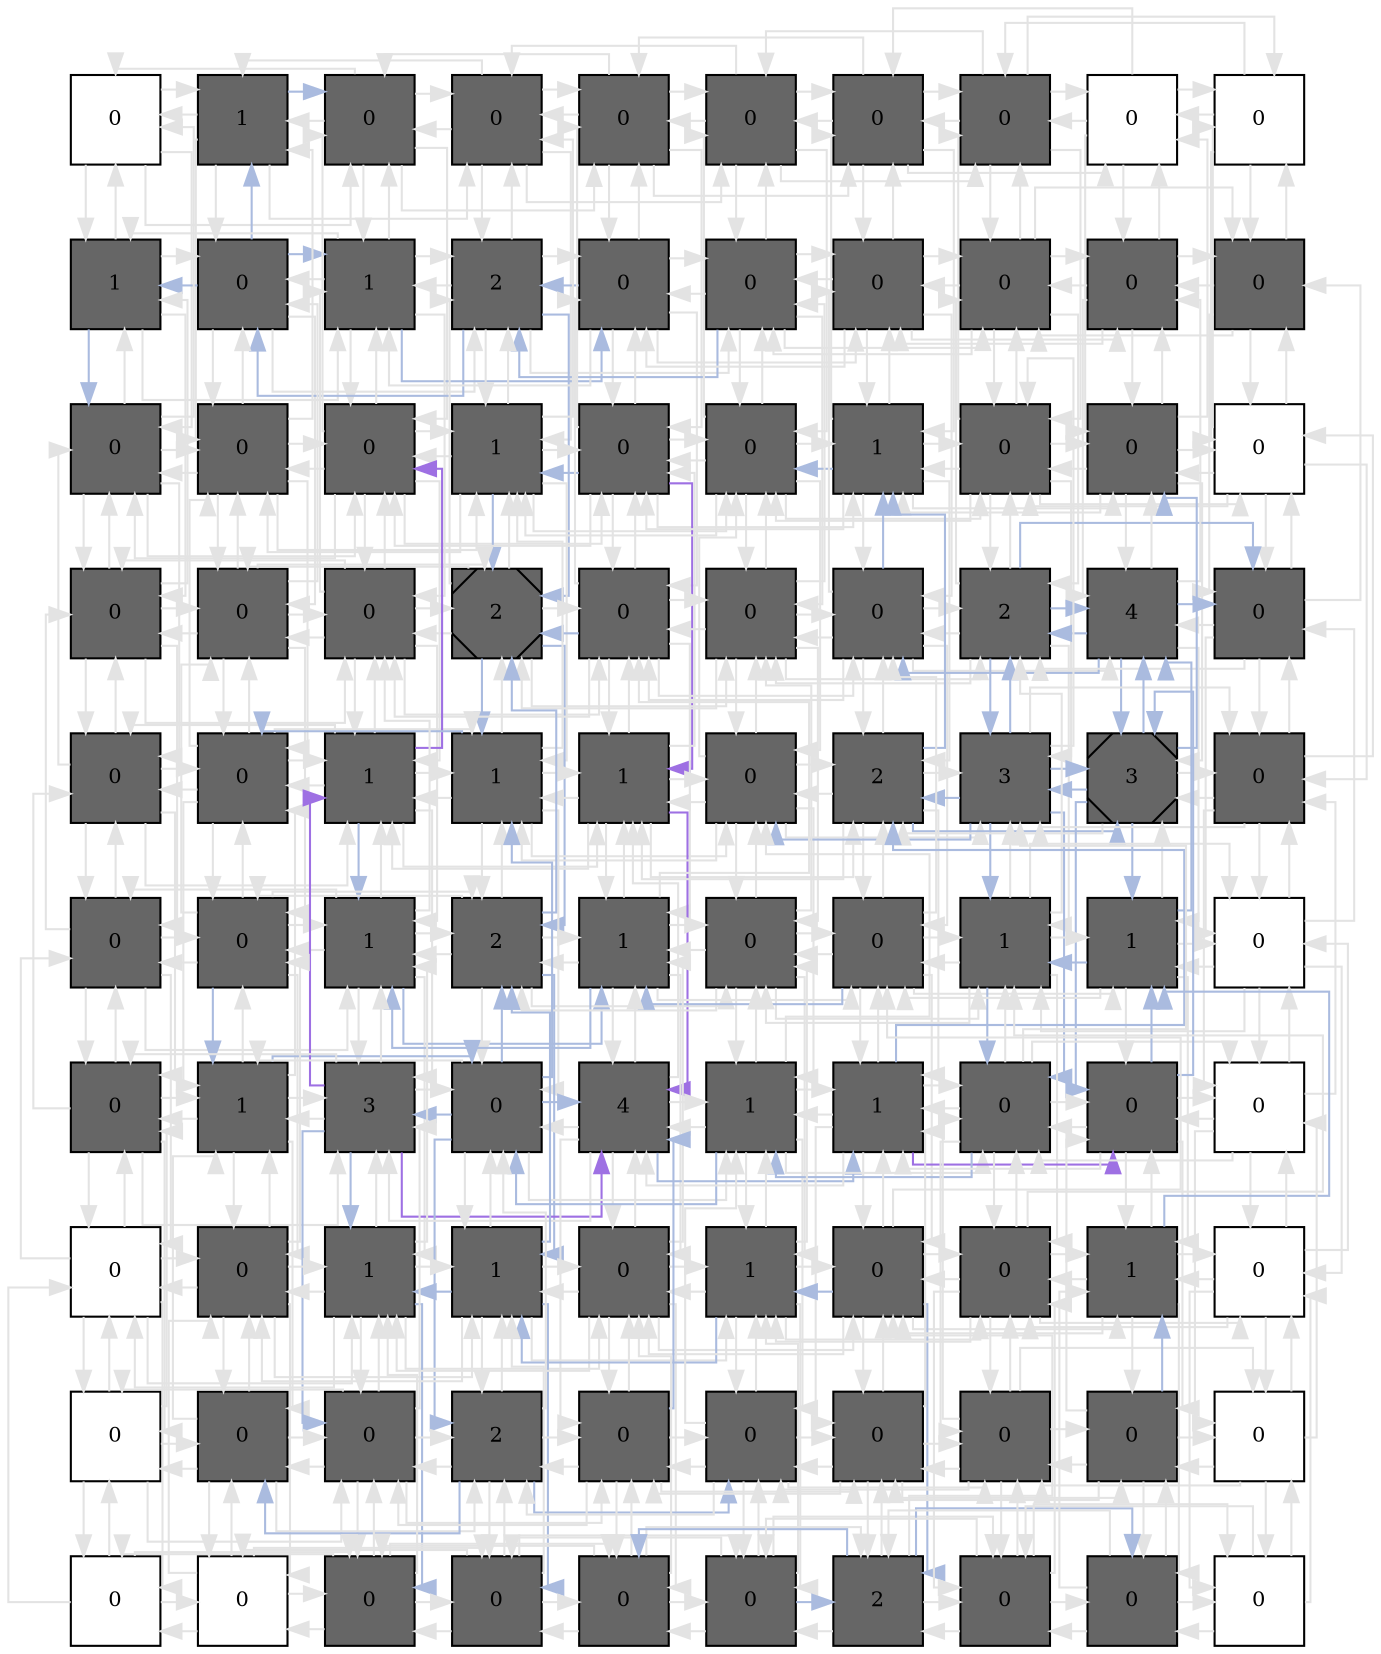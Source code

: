digraph layout  {
rankdir=TB;
splines=ortho;
node [fixedsize=false, style=filled, width="0.6"];
edge [constraint=false];
0 [fillcolor="#FFFFFF", fontsize=10, label=0, shape=square, tooltip="name: None,\nin_degree: 4,\nout_degree: 4"];
1 [fillcolor="#666666", fontsize=10, label=1, shape=square, tooltip="name:  pdk1 ,\nin_degree: 5,\nout_degree: 5"];
2 [fillcolor="#666666", fontsize=10, label=0, shape=square, tooltip="name:  bad ,\nin_degree: 6,\nout_degree: 6"];
3 [fillcolor="#666666", fontsize=10, label=0, shape=square, tooltip="name:  ca ,\nin_degree: 6,\nout_degree: 6"];
4 [fillcolor="#666666", fontsize=10, label=0, shape=square, tooltip="name:  mek1 ,\nin_degree: 6,\nout_degree: 6"];
5 [fillcolor="#666666", fontsize=10, label=0, shape=square, tooltip="name:  ip3 ,\nin_degree: 6,\nout_degree: 6"];
6 [fillcolor="#666666", fontsize=10, label=0, shape=square, tooltip="name:  raf1 ,\nin_degree: 6,\nout_degree: 6"];
7 [fillcolor="#666666", fontsize=10, label=0, shape=square, tooltip="name:  plcg ,\nin_degree: 6,\nout_degree: 6"];
8 [fillcolor="#FFFFFF", fontsize=10, label=0, shape=square, tooltip="name: None,\nin_degree: 5,\nout_degree: 5"];
9 [fillcolor="#FFFFFF", fontsize=10, label=0, shape=square, tooltip="name: None,\nin_degree: 4,\nout_degree: 4"];
10 [fillcolor="#666666", fontsize=10, label=1, shape=square, tooltip="name:  phlpp ,\nin_degree: 5,\nout_degree: 5"];
11 [fillcolor="#666666", fontsize=10, label=0, shape=square, tooltip="name:  akt ,\nin_degree: 6,\nout_degree: 6"];
12 [fillcolor="#666666", fontsize=10, label=1, shape=square, tooltip="name:  mtorc2 ,\nin_degree: 7,\nout_degree: 7"];
13 [fillcolor="#666666", fontsize=10, label=2, shape=square, tooltip="name:  ship ,\nin_degree: 7,\nout_degree: 7"];
14 [fillcolor="#666666", fontsize=10, label=0, shape=square, tooltip="name:  p70s6k ,\nin_degree: 7,\nout_degree: 7"];
15 [fillcolor="#666666", fontsize=10, label=0, shape=square, tooltip="name:  pip3 ,\nin_degree: 7,\nout_degree: 7"];
16 [fillcolor="#666666", fontsize=10, label=0, shape=square, tooltip="name:  ras ,\nin_degree: 7,\nout_degree: 7"];
17 [fillcolor="#666666", fontsize=10, label=0, shape=square, tooltip="name:  pi3k ,\nin_degree: 7,\nout_degree: 7"];
18 [fillcolor="#666666", fontsize=10, label=0, shape=square, tooltip="name:  gab1_kin ,\nin_degree: 6,\nout_degree: 6"];
19 [fillcolor="#666666", fontsize=10, label=0, shape=square, tooltip="name:  notshp2_a ,\nin_degree: 5,\nout_degree: 5"];
20 [fillcolor="#666666", fontsize=10, label=0, shape=square, tooltip="name:  casp9 ,\nin_degree: 6,\nout_degree: 6"];
21 [fillcolor="#666666", fontsize=10, label=0, shape=square, tooltip="name:  gsk3 ,\nin_degree: 7,\nout_degree: 7"];
22 [fillcolor="#666666", fontsize=10, label=0, shape=square, tooltip="name:  anti_apoptotic ,\nin_degree: 8,\nout_degree: 8"];
23 [fillcolor="#666666", fontsize=10, label=1, shape=square, tooltip="name:  cam_ca ,\nin_degree: 8,\nout_degree: 8"];
24 [fillcolor="#666666", fontsize=10, label=0, shape=square, tooltip="name:  erk12 ,\nin_degree: 8,\nout_degree: 8"];
25 [fillcolor="#666666", fontsize=10, label=0, shape=square, tooltip="name:  gab1_mem ,\nin_degree: 8,\nout_degree: 8"];
26 [fillcolor="#666666", fontsize=10, label=1, shape=square, tooltip="name:  ras_gap ,\nin_degree: 8,\nout_degree: 8"];
27 [fillcolor="#666666", fontsize=10, label=0, shape=square, tooltip="name:  gab1_mem_p ,\nin_degree: 8,\nout_degree: 8"];
28 [fillcolor="#666666", fontsize=10, label=0, shape=square, tooltip="name:  dum_gab1_kin_or_jak1_gab1_mem_p ,\nin_degree: 7,\nout_degree: 7"];
29 [fillcolor="#FFFFFF", fontsize=10, label=0, shape=square, tooltip="name: None,\nin_degree: 6,\nout_degree: 6"];
30 [fillcolor="#666666", fontsize=10, label=0, shape=square, tooltip="name:  mekk1 ,\nin_degree: 6,\nout_degree: 6"];
31 [fillcolor="#666666", fontsize=10, label=0, shape=square, tooltip="name:  fkhr ,\nin_degree: 7,\nout_degree: 7"];
32 [fillcolor="#666666", fontsize=10, label=0, shape=square, tooltip="name:  mtor ,\nin_degree: 8,\nout_degree: 8"];
33 [fillcolor="#666666", fontsize=10, label=2, shape=Msquare, tooltip="name:  pro_proliferative ,\nin_degree: 8,\nout_degree: 8"];
34 [fillcolor="#666666", fontsize=10, label=0, shape=square, tooltip="name:  mtorc1 ,\nin_degree: 8,\nout_degree: 8"];
35 [fillcolor="#666666", fontsize=10, label=0, shape=square, tooltip="name:  pten ,\nin_degree: 8,\nout_degree: 8"];
36 [fillcolor="#666666", fontsize=10, label=0, shape=square, tooltip="name:  grb2_sos ,\nin_degree: 8,\nout_degree: 8"];
37 [fillcolor="#666666", fontsize=10, label=2, shape=square, tooltip="name:  ros ,\nin_degree: 8,\nout_degree: 8"];
38 [fillcolor="#666666", fontsize=10, label=4, shape=square, tooltip="name:  sirp1a ,\nin_degree: 7,\nout_degree: 7"];
39 [fillcolor="#666666", fontsize=10, label=0, shape=square, tooltip="name:  tdum_shp2_il6rc_p ,\nin_degree: 6,\nout_degree: 6"];
40 [fillcolor="#666666", fontsize=10, label=0, shape=square, tooltip="name:  mek4 ,\nin_degree: 6,\nout_degree: 6"];
41 [fillcolor="#666666", fontsize=10, label=0, shape=square, tooltip="name:  junb ,\nin_degree: 7,\nout_degree: 7"];
42 [fillcolor="#666666", fontsize=10, label=1, shape=square, tooltip="name:  pkcd ,\nin_degree: 8,\nout_degree: 8"];
43 [fillcolor="#666666", fontsize=10, label=1, shape=square, tooltip="name:  dum_mtorc1_or_pkcd_stat3_ta ,\nin_degree: 8,\nout_degree: 8"];
44 [fillcolor="#666666", fontsize=10, label=1, shape=square, tooltip="name:  irs1_ps ,\nin_degree: 8,\nout_degree: 8"];
45 [fillcolor="#666666", fontsize=10, label=0, shape=square, tooltip="name:  irs1_py ,\nin_degree: 8,\nout_degree: 8"];
46 [fillcolor="#666666", fontsize=10, label=2, shape=square, tooltip="name:  tdum_shp2_stat1_py ,\nin_degree: 8,\nout_degree: 8"];
47 [fillcolor="#666666", fontsize=10, label=3, shape=square, tooltip="name:  shp2_a ,\nin_degree: 8,\nout_degree: 8"];
48 [fillcolor="#666666", fontsize=10, label=3, shape=Msquare, tooltip="name:  shp2 ,\nin_degree: 7,\nout_degree: 7"];
49 [fillcolor="#666666", fontsize=10, label=0, shape=square, tooltip="name:  tdum_shp2_stat3_py ,\nin_degree: 6,\nout_degree: 6"];
50 [fillcolor="#666666", fontsize=10, label=0, shape=square, tooltip="name:  rac1 ,\nin_degree: 6,\nout_degree: 6"];
51 [fillcolor="#666666", fontsize=10, label=0, shape=square, tooltip="name:  pias3 ,\nin_degree: 7,\nout_degree: 7"];
52 [fillcolor="#666666", fontsize=10, label=1, shape=square, tooltip="name:  vav ,\nin_degree: 8,\nout_degree: 8"];
53 [fillcolor="#666666", fontsize=10, label=2, shape=square, tooltip="name:  camk24 ,\nin_degree: 8,\nout_degree: 8"];
54 [fillcolor="#666666", fontsize=10, label=1, shape=square, tooltip="name:  dum_pkcd_camk24_stat1_ta ,\nin_degree: 8,\nout_degree: 8"];
55 [fillcolor="#666666", fontsize=10, label=0, shape=square, tooltip="name:  stat1_ta ,\nin_degree: 8,\nout_degree: 8"];
56 [fillcolor="#666666", fontsize=10, label=0, shape=square, tooltip="name:  dum_il6rc_p_or_grb2_vav ,\nin_degree: 8,\nout_degree: 8"];
57 [fillcolor="#666666", fontsize=10, label=1, shape=square, tooltip="name:  stat1_py ,\nin_degree: 8,\nout_degree: 8"];
58 [fillcolor="#666666", fontsize=10, label=1, shape=square, tooltip="name:  il6rc_p ,\nin_degree: 7,\nout_degree: 7"];
59 [fillcolor="#FFFFFF", fontsize=10, label=0, shape=square, tooltip="name: None,\nin_degree: 6,\nout_degree: 6"];
60 [fillcolor="#666666", fontsize=10, label=0, shape=square, tooltip="name:  tdum_socs1_vav ,\nin_degree: 6,\nout_degree: 6"];
61 [fillcolor="#666666", fontsize=10, label=1, shape=square, tooltip="name:  cmyc ,\nin_degree: 7,\nout_degree: 7"];
62 [fillcolor="#666666", fontsize=10, label=3, shape=square, tooltip="name:  socs1 ,\nin_degree: 8,\nout_degree: 8"];
63 [fillcolor="#666666", fontsize=10, label=0, shape=square, tooltip="name:  stat3_ta ,\nin_degree: 8,\nout_degree: 8"];
64 [fillcolor="#666666", fontsize=10, label=4, shape=square, tooltip="name:  ir ,\nin_degree: 8,\nout_degree: 8"];
65 [fillcolor="#666666", fontsize=10, label=1, shape=square, tooltip="name:  slim ,\nin_degree: 8,\nout_degree: 8"];
66 [fillcolor="#666666", fontsize=10, label=1, shape=square, tooltip="name:  socs3 ,\nin_degree: 8,\nout_degree: 8"];
67 [fillcolor="#666666", fontsize=10, label=0, shape=square, tooltip="name:  stat3_py ,\nin_degree: 8,\nout_degree: 8"];
68 [fillcolor="#666666", fontsize=10, label=0, shape=square, tooltip="name:  jak1 ,\nin_degree: 7,\nout_degree: 7"];
69 [fillcolor="#FFFFFF", fontsize=10, label=0, shape=square, tooltip="name: None,\nin_degree: 6,\nout_degree: 6"];
70 [fillcolor="#FFFFFF", fontsize=10, label=0, shape=square, tooltip="name: None,\nin_degree: 6,\nout_degree: 6"];
71 [fillcolor="#666666", fontsize=10, label=0, shape=square, tooltip="name:  pro_hgf ,\nin_degree: 7,\nout_degree: 7"];
72 [fillcolor="#666666", fontsize=10, label=1, shape=square, tooltip="name:  cebpd ,\nin_degree: 8,\nout_degree: 8"];
73 [fillcolor="#666666", fontsize=10, label=1, shape=square, tooltip="name:  cebpb ,\nin_degree: 8,\nout_degree: 8"];
74 [fillcolor="#666666", fontsize=10, label=0, shape=square, tooltip="name:  var_app ,\nin_degree: 8,\nout_degree: 8"];
75 [fillcolor="#666666", fontsize=10, label=1, shape=square, tooltip="name:  pias1 ,\nin_degree: 8,\nout_degree: 8"];
76 [fillcolor="#666666", fontsize=10, label=0, shape=square, tooltip="name:  p38 ,\nin_degree: 8,\nout_degree: 8"];
77 [fillcolor="#666666", fontsize=10, label=0, shape=square, tooltip="name:  cyt_ptpe ,\nin_degree: 8,\nout_degree: 8"];
78 [fillcolor="#666666", fontsize=10, label=1, shape=square, tooltip="name:  mek6 ,\nin_degree: 7,\nout_degree: 7"];
79 [fillcolor="#FFFFFF", fontsize=10, label=0, shape=square, tooltip="name: None,\nin_degree: 6,\nout_degree: 6"];
80 [fillcolor="#FFFFFF", fontsize=10, label=0, shape=square, tooltip="name: None,\nin_degree: 5,\nout_degree: 5"];
81 [fillcolor="#666666", fontsize=10, label=0, shape=square, tooltip="name:  cfos ,\nin_degree: 6,\nout_degree: 6"];
82 [fillcolor="#666666", fontsize=10, label=0, shape=square, tooltip="name:  saa ,\nin_degree: 7,\nout_degree: 7"];
83 [fillcolor="#666666", fontsize=10, label=2, shape=square, tooltip="name:  crp ,\nin_degree: 7,\nout_degree: 7"];
84 [fillcolor="#666666", fontsize=10, label=0, shape=square, tooltip="name:  nfkb ,\nin_degree: 7,\nout_degree: 7"];
85 [fillcolor="#666666", fontsize=10, label=0, shape=square, tooltip="name:  a2m_gfbg ,\nin_degree: 7,\nout_degree: 7"];
86 [fillcolor="#666666", fontsize=10, label=0, shape=square, tooltip="name:  tdum_socs3_shp2 ,\nin_degree: 7,\nout_degree: 7"];
87 [fillcolor="#666666", fontsize=10, label=0, shape=square, tooltip="name:  gp130m ,\nin_degree: 7,\nout_degree: 7"];
88 [fillcolor="#666666", fontsize=10, label=0, shape=square, tooltip="name:  il6rc ,\nin_degree: 6,\nout_degree: 6"];
89 [fillcolor="#FFFFFF", fontsize=10, label=0, shape=square, tooltip="name: None,\nin_degree: 5,\nout_degree: 5"];
90 [fillcolor="#FFFFFF", fontsize=10, label=0, shape=square, tooltip="name: None,\nin_degree: 4,\nout_degree: 4"];
91 [fillcolor="#FFFFFF", fontsize=10, label=0, shape=square, tooltip="name: None,\nin_degree: 5,\nout_degree: 5"];
92 [fillcolor="#666666", fontsize=10, label=0, shape=square, tooltip="name:  dum_cebp_saa ,\nin_degree: 6,\nout_degree: 6"];
93 [fillcolor="#666666", fontsize=10, label=0, shape=square, tooltip="name:  gp130s ,\nin_degree: 6,\nout_degree: 6"];
94 [fillcolor="#666666", fontsize=10, label=0, shape=square, tooltip="name:  mk2 ,\nin_degree: 6,\nout_degree: 6"];
95 [fillcolor="#666666", fontsize=10, label=0, shape=square, tooltip="name:  gp80s_a ,\nin_degree: 6,\nout_degree: 6"];
96 [fillcolor="#666666", fontsize=10, label=2, shape=square, tooltip="name:  il6 ,\nin_degree: 6,\nout_degree: 6"];
97 [fillcolor="#666666", fontsize=10, label=0, shape=square, tooltip="name:  gp80m_a ,\nin_degree: 6,\nout_degree: 6"];
98 [fillcolor="#666666", fontsize=10, label=0, shape=square, tooltip="name:  dum_gp80_a_il6rc ,\nin_degree: 5,\nout_degree: 5"];
99 [fillcolor="#FFFFFF", fontsize=10, label=0, shape=square, tooltip="name: None,\nin_degree: 4,\nout_degree: 4"];
0 -> 1  [color=grey89, style="penwidth(0.1)", tooltip=" ", weight=1];
0 -> 10  [color=grey89, style="penwidth(0.1)", tooltip=" ", weight=1];
0 -> 20  [color=grey89, style="penwidth(0.1)", tooltip=" ", weight=1];
0 -> 2  [color=grey89, style="penwidth(0.1)", tooltip=" ", weight=1];
1 -> 0  [color=grey89, style="penwidth(0.1)", tooltip=" ", weight=1];
1 -> 2  [color="#AABBDF", style="penwidth(0.1)", tooltip="11( akt ) to 2( bad )", weight=1];
1 -> 11  [color=grey89, style="penwidth(0.1)", tooltip=" ", weight=1];
1 -> 21  [color=grey89, style="penwidth(0.1)", tooltip=" ", weight=1];
1 -> 3  [color=grey89, style="penwidth(0.1)", tooltip=" ", weight=1];
2 -> 1  [color=grey89, style="penwidth(0.1)", tooltip=" ", weight=1];
2 -> 3  [color=grey89, style="penwidth(0.1)", tooltip=" ", weight=1];
2 -> 12  [color=grey89, style="penwidth(0.1)", tooltip=" ", weight=1];
2 -> 22  [color=grey89, style="penwidth(0.1)", tooltip=" ", weight=1];
2 -> 4  [color=grey89, style="penwidth(0.1)", tooltip=" ", weight=1];
2 -> 0  [color=grey89, style="penwidth(0.1)", tooltip=" ", weight=1];
3 -> 2  [color=grey89, style="penwidth(0.1)", tooltip=" ", weight=1];
3 -> 4  [color=grey89, style="penwidth(0.1)", tooltip=" ", weight=1];
3 -> 13  [color=grey89, style="penwidth(0.1)", tooltip=" ", weight=1];
3 -> 23  [color=grey89, style="penwidth(0.1)", tooltip=" ", weight=1];
3 -> 5  [color=grey89, style="penwidth(0.1)", tooltip=" ", weight=1];
3 -> 1  [color=grey89, style="penwidth(0.1)", tooltip=" ", weight=1];
4 -> 3  [color=grey89, style="penwidth(0.1)", tooltip=" ", weight=1];
4 -> 5  [color=grey89, style="penwidth(0.1)", tooltip=" ", weight=1];
4 -> 14  [color=grey89, style="penwidth(0.1)", tooltip=" ", weight=1];
4 -> 24  [color=grey89, style="penwidth(0.1)", tooltip=" ", weight=1];
4 -> 6  [color=grey89, style="penwidth(0.1)", tooltip=" ", weight=1];
4 -> 2  [color=grey89, style="penwidth(0.1)", tooltip=" ", weight=1];
5 -> 4  [color=grey89, style="penwidth(0.1)", tooltip=" ", weight=1];
5 -> 6  [color=grey89, style="penwidth(0.1)", tooltip=" ", weight=1];
5 -> 15  [color=grey89, style="penwidth(0.1)", tooltip=" ", weight=1];
5 -> 25  [color=grey89, style="penwidth(0.1)", tooltip=" ", weight=1];
5 -> 7  [color=grey89, style="penwidth(0.1)", tooltip=" ", weight=1];
5 -> 3  [color=grey89, style="penwidth(0.1)", tooltip=" ", weight=1];
6 -> 5  [color=grey89, style="penwidth(0.1)", tooltip=" ", weight=1];
6 -> 7  [color=grey89, style="penwidth(0.1)", tooltip=" ", weight=1];
6 -> 16  [color=grey89, style="penwidth(0.1)", tooltip=" ", weight=1];
6 -> 26  [color=grey89, style="penwidth(0.1)", tooltip=" ", weight=1];
6 -> 8  [color=grey89, style="penwidth(0.1)", tooltip=" ", weight=1];
6 -> 4  [color=grey89, style="penwidth(0.1)", tooltip=" ", weight=1];
7 -> 6  [color=grey89, style="penwidth(0.1)", tooltip=" ", weight=1];
7 -> 8  [color=grey89, style="penwidth(0.1)", tooltip=" ", weight=1];
7 -> 17  [color=grey89, style="penwidth(0.1)", tooltip=" ", weight=1];
7 -> 27  [color=grey89, style="penwidth(0.1)", tooltip=" ", weight=1];
7 -> 9  [color=grey89, style="penwidth(0.1)", tooltip=" ", weight=1];
7 -> 5  [color=grey89, style="penwidth(0.1)", tooltip=" ", weight=1];
8 -> 7  [color=grey89, style="penwidth(0.1)", tooltip=" ", weight=1];
8 -> 9  [color=grey89, style="penwidth(0.1)", tooltip=" ", weight=1];
8 -> 18  [color=grey89, style="penwidth(0.1)", tooltip=" ", weight=1];
8 -> 28  [color=grey89, style="penwidth(0.1)", tooltip=" ", weight=1];
8 -> 6  [color=grey89, style="penwidth(0.1)", tooltip=" ", weight=1];
9 -> 8  [color=grey89, style="penwidth(0.1)", tooltip=" ", weight=1];
9 -> 19  [color=grey89, style="penwidth(0.1)", tooltip=" ", weight=1];
9 -> 29  [color=grey89, style="penwidth(0.1)", tooltip=" ", weight=1];
9 -> 7  [color=grey89, style="penwidth(0.1)", tooltip=" ", weight=1];
10 -> 0  [color=grey89, style="penwidth(0.1)", tooltip=" ", weight=1];
10 -> 11  [color=grey89, style="penwidth(0.1)", tooltip=" ", weight=1];
10 -> 20  [color="#AABBDF", style="penwidth(0.1)", tooltip="11( akt ) to 20( casp9 )", weight=1];
10 -> 30  [color=grey89, style="penwidth(0.1)", tooltip=" ", weight=1];
10 -> 12  [color=grey89, style="penwidth(0.1)", tooltip=" ", weight=1];
11 -> 1  [color="#AABBDF", style="penwidth(0.1)", tooltip="11( akt ) to 2( bad )", weight=1];
11 -> 10  [color="#AABBDF", style="penwidth(0.1)", tooltip="11( akt ) to 20( casp9 )", weight=1];
11 -> 12  [color="#AABBDF", style="penwidth(0.1)", tooltip="11( akt ) to 14( p70s6k )", weight=1];
11 -> 21  [color=grey89, style="penwidth(0.1)", tooltip=" ", weight=1];
11 -> 31  [color=grey89, style="penwidth(0.1)", tooltip=" ", weight=1];
11 -> 13  [color=grey89, style="penwidth(0.1)", tooltip=" ", weight=1];
12 -> 2  [color=grey89, style="penwidth(0.1)", tooltip=" ", weight=1];
12 -> 11  [color=grey89, style="penwidth(0.1)", tooltip=" ", weight=1];
12 -> 13  [color=grey89, style="penwidth(0.1)", tooltip=" ", weight=1];
12 -> 22  [color=grey89, style="penwidth(0.1)", tooltip=" ", weight=1];
12 -> 32  [color=grey89, style="penwidth(0.1)", tooltip=" ", weight=1];
12 -> 14  [color="#AABBDF", style="penwidth(0.1)", tooltip="11( akt ) to 14( p70s6k )", weight=1];
12 -> 10  [color=grey89, style="penwidth(0.1)", tooltip=" ", weight=1];
13 -> 3  [color=grey89, style="penwidth(0.1)", tooltip=" ", weight=1];
13 -> 12  [color=grey89, style="penwidth(0.1)", tooltip=" ", weight=1];
13 -> 14  [color=grey89, style="penwidth(0.1)", tooltip=" ", weight=1];
13 -> 23  [color=grey89, style="penwidth(0.1)", tooltip=" ", weight=1];
13 -> 33  [color="#AABBDF", style="penwidth(0.1)", tooltip="14( p70s6k ) to 33( pro_proliferative )", weight=1];
13 -> 15  [color=grey89, style="penwidth(0.1)", tooltip=" ", weight=1];
13 -> 11  [color="#AABBDF", style="penwidth(0.1)", tooltip="15( pip3 ) to 11( akt )", weight=1];
14 -> 4  [color=grey89, style="penwidth(0.1)", tooltip=" ", weight=1];
14 -> 13  [color="#AABBDF", style="penwidth(0.1)", tooltip="14( p70s6k ) to 33( pro_proliferative )", weight=1];
14 -> 15  [color=grey89, style="penwidth(0.1)", tooltip=" ", weight=1];
14 -> 24  [color=grey89, style="penwidth(0.1)", tooltip=" ", weight=1];
14 -> 34  [color=grey89, style="penwidth(0.1)", tooltip=" ", weight=1];
14 -> 16  [color=grey89, style="penwidth(0.1)", tooltip=" ", weight=1];
14 -> 12  [color=grey89, style="penwidth(0.1)", tooltip=" ", weight=1];
15 -> 5  [color=grey89, style="penwidth(0.1)", tooltip=" ", weight=1];
15 -> 14  [color=grey89, style="penwidth(0.1)", tooltip=" ", weight=1];
15 -> 16  [color=grey89, style="penwidth(0.1)", tooltip=" ", weight=1];
15 -> 25  [color=grey89, style="penwidth(0.1)", tooltip=" ", weight=1];
15 -> 35  [color=grey89, style="penwidth(0.1)", tooltip=" ", weight=1];
15 -> 17  [color=grey89, style="penwidth(0.1)", tooltip=" ", weight=1];
15 -> 13  [color="#AABBDF", style="penwidth(0.1)", tooltip="15( pip3 ) to 11( akt )", weight=1];
16 -> 6  [color=grey89, style="penwidth(0.1)", tooltip=" ", weight=1];
16 -> 15  [color=grey89, style="penwidth(0.1)", tooltip=" ", weight=1];
16 -> 17  [color=grey89, style="penwidth(0.1)", tooltip=" ", weight=1];
16 -> 26  [color=grey89, style="penwidth(0.1)", tooltip=" ", weight=1];
16 -> 36  [color=grey89, style="penwidth(0.1)", tooltip=" ", weight=1];
16 -> 18  [color=grey89, style="penwidth(0.1)", tooltip=" ", weight=1];
16 -> 14  [color=grey89, style="penwidth(0.1)", tooltip=" ", weight=1];
17 -> 7  [color=grey89, style="penwidth(0.1)", tooltip=" ", weight=1];
17 -> 16  [color=grey89, style="penwidth(0.1)", tooltip=" ", weight=1];
17 -> 18  [color=grey89, style="penwidth(0.1)", tooltip=" ", weight=1];
17 -> 27  [color=grey89, style="penwidth(0.1)", tooltip=" ", weight=1];
17 -> 37  [color=grey89, style="penwidth(0.1)", tooltip=" ", weight=1];
17 -> 19  [color=grey89, style="penwidth(0.1)", tooltip=" ", weight=1];
17 -> 15  [color=grey89, style="penwidth(0.1)", tooltip=" ", weight=1];
18 -> 8  [color=grey89, style="penwidth(0.1)", tooltip=" ", weight=1];
18 -> 17  [color=grey89, style="penwidth(0.1)", tooltip=" ", weight=1];
18 -> 19  [color=grey89, style="penwidth(0.1)", tooltip=" ", weight=1];
18 -> 28  [color=grey89, style="penwidth(0.1)", tooltip=" ", weight=1];
18 -> 38  [color=grey89, style="penwidth(0.1)", tooltip=" ", weight=1];
18 -> 16  [color=grey89, style="penwidth(0.1)", tooltip=" ", weight=1];
19 -> 9  [color=grey89, style="penwidth(0.1)", tooltip=" ", weight=1];
19 -> 18  [color=grey89, style="penwidth(0.1)", tooltip=" ", weight=1];
19 -> 29  [color=grey89, style="penwidth(0.1)", tooltip=" ", weight=1];
19 -> 39  [color=grey89, style="penwidth(0.1)", tooltip=" ", weight=1];
19 -> 17  [color=grey89, style="penwidth(0.1)", tooltip=" ", weight=1];
20 -> 10  [color=grey89, style="penwidth(0.1)", tooltip=" ", weight=1];
20 -> 21  [color=grey89, style="penwidth(0.1)", tooltip=" ", weight=1];
20 -> 30  [color=grey89, style="penwidth(0.1)", tooltip=" ", weight=1];
20 -> 40  [color=grey89, style="penwidth(0.1)", tooltip=" ", weight=1];
20 -> 0  [color=grey89, style="penwidth(0.1)", tooltip=" ", weight=1];
20 -> 22  [color=grey89, style="penwidth(0.1)", tooltip=" ", weight=1];
21 -> 11  [color=grey89, style="penwidth(0.1)", tooltip=" ", weight=1];
21 -> 20  [color=grey89, style="penwidth(0.1)", tooltip=" ", weight=1];
21 -> 22  [color=grey89, style="penwidth(0.1)", tooltip=" ", weight=1];
21 -> 31  [color=grey89, style="penwidth(0.1)", tooltip=" ", weight=1];
21 -> 41  [color=grey89, style="penwidth(0.1)", tooltip=" ", weight=1];
21 -> 1  [color=grey89, style="penwidth(0.1)", tooltip=" ", weight=1];
21 -> 23  [color=grey89, style="penwidth(0.1)", tooltip=" ", weight=1];
22 -> 12  [color=grey89, style="penwidth(0.1)", tooltip=" ", weight=1];
22 -> 21  [color=grey89, style="penwidth(0.1)", tooltip=" ", weight=1];
22 -> 23  [color=grey89, style="penwidth(0.1)", tooltip=" ", weight=1];
22 -> 32  [color=grey89, style="penwidth(0.1)", tooltip=" ", weight=1];
22 -> 42  [color=grey89, style="penwidth(0.1)", tooltip=" ", weight=1];
22 -> 2  [color=grey89, style="penwidth(0.1)", tooltip=" ", weight=1];
22 -> 24  [color=grey89, style="penwidth(0.1)", tooltip=" ", weight=1];
22 -> 20  [color=grey89, style="penwidth(0.1)", tooltip=" ", weight=1];
23 -> 13  [color=grey89, style="penwidth(0.1)", tooltip=" ", weight=1];
23 -> 22  [color=grey89, style="penwidth(0.1)", tooltip=" ", weight=1];
23 -> 24  [color=grey89, style="penwidth(0.1)", tooltip=" ", weight=1];
23 -> 33  [color="#AABBDF", style="penwidth(0.1)", tooltip="24( erk12 ) to 33( pro_proliferative )", weight=1];
23 -> 43  [color=grey89, style="penwidth(0.1)", tooltip=" ", weight=1];
23 -> 3  [color=grey89, style="penwidth(0.1)", tooltip=" ", weight=1];
23 -> 25  [color=grey89, style="penwidth(0.1)", tooltip=" ", weight=1];
23 -> 21  [color=grey89, style="penwidth(0.1)", tooltip=" ", weight=1];
24 -> 14  [color=grey89, style="penwidth(0.1)", tooltip=" ", weight=1];
24 -> 23  [color="#AABBDF", style="penwidth(0.1)", tooltip="24( erk12 ) to 33( pro_proliferative )", weight=1];
24 -> 25  [color=grey89, style="penwidth(0.1)", tooltip=" ", weight=1];
24 -> 34  [color=grey89, style="penwidth(0.1)", tooltip=" ", weight=1];
24 -> 44  [color="#9E70E3", style="penwidth(0.1)", tooltip="24( erk12 ) to 66( socs3 )", weight=1];
24 -> 4  [color=grey89, style="penwidth(0.1)", tooltip=" ", weight=1];
24 -> 26  [color=grey89, style="penwidth(0.1)", tooltip=" ", weight=1];
24 -> 22  [color=grey89, style="penwidth(0.1)", tooltip=" ", weight=1];
25 -> 15  [color=grey89, style="penwidth(0.1)", tooltip=" ", weight=1];
25 -> 24  [color=grey89, style="penwidth(0.1)", tooltip=" ", weight=1];
25 -> 26  [color=grey89, style="penwidth(0.1)", tooltip=" ", weight=1];
25 -> 35  [color=grey89, style="penwidth(0.1)", tooltip=" ", weight=1];
25 -> 45  [color=grey89, style="penwidth(0.1)", tooltip=" ", weight=1];
25 -> 5  [color=grey89, style="penwidth(0.1)", tooltip=" ", weight=1];
25 -> 27  [color=grey89, style="penwidth(0.1)", tooltip=" ", weight=1];
25 -> 23  [color=grey89, style="penwidth(0.1)", tooltip=" ", weight=1];
26 -> 16  [color=grey89, style="penwidth(0.1)", tooltip=" ", weight=1];
26 -> 25  [color="#AABBDF", style="penwidth(0.1)", tooltip="36( grb2_sos ) to 25( gab1_mem )", weight=1];
26 -> 27  [color=grey89, style="penwidth(0.1)", tooltip=" ", weight=1];
26 -> 36  [color=grey89, style="penwidth(0.1)", tooltip=" ", weight=1];
26 -> 46  [color=grey89, style="penwidth(0.1)", tooltip=" ", weight=1];
26 -> 6  [color=grey89, style="penwidth(0.1)", tooltip=" ", weight=1];
26 -> 28  [color=grey89, style="penwidth(0.1)", tooltip=" ", weight=1];
26 -> 24  [color=grey89, style="penwidth(0.1)", tooltip=" ", weight=1];
27 -> 17  [color=grey89, style="penwidth(0.1)", tooltip=" ", weight=1];
27 -> 26  [color=grey89, style="penwidth(0.1)", tooltip=" ", weight=1];
27 -> 28  [color=grey89, style="penwidth(0.1)", tooltip=" ", weight=1];
27 -> 37  [color=grey89, style="penwidth(0.1)", tooltip=" ", weight=1];
27 -> 47  [color=grey89, style="penwidth(0.1)", tooltip=" ", weight=1];
27 -> 7  [color=grey89, style="penwidth(0.1)", tooltip=" ", weight=1];
27 -> 29  [color=grey89, style="penwidth(0.1)", tooltip=" ", weight=1];
27 -> 25  [color=grey89, style="penwidth(0.1)", tooltip=" ", weight=1];
28 -> 18  [color=grey89, style="penwidth(0.1)", tooltip=" ", weight=1];
28 -> 27  [color=grey89, style="penwidth(0.1)", tooltip=" ", weight=1];
28 -> 29  [color=grey89, style="penwidth(0.1)", tooltip=" ", weight=1];
28 -> 38  [color=grey89, style="penwidth(0.1)", tooltip=" ", weight=1];
28 -> 48  [color=grey89, style="penwidth(0.1)", tooltip=" ", weight=1];
28 -> 8  [color=grey89, style="penwidth(0.1)", tooltip=" ", weight=1];
28 -> 26  [color=grey89, style="penwidth(0.1)", tooltip=" ", weight=1];
29 -> 19  [color=grey89, style="penwidth(0.1)", tooltip=" ", weight=1];
29 -> 28  [color=grey89, style="penwidth(0.1)", tooltip=" ", weight=1];
29 -> 39  [color=grey89, style="penwidth(0.1)", tooltip=" ", weight=1];
29 -> 49  [color=grey89, style="penwidth(0.1)", tooltip=" ", weight=1];
29 -> 9  [color=grey89, style="penwidth(0.1)", tooltip=" ", weight=1];
29 -> 27  [color=grey89, style="penwidth(0.1)", tooltip=" ", weight=1];
30 -> 20  [color=grey89, style="penwidth(0.1)", tooltip=" ", weight=1];
30 -> 31  [color=grey89, style="penwidth(0.1)", tooltip=" ", weight=1];
30 -> 40  [color=grey89, style="penwidth(0.1)", tooltip=" ", weight=1];
30 -> 50  [color=grey89, style="penwidth(0.1)", tooltip=" ", weight=1];
30 -> 10  [color=grey89, style="penwidth(0.1)", tooltip=" ", weight=1];
30 -> 32  [color=grey89, style="penwidth(0.1)", tooltip=" ", weight=1];
31 -> 21  [color=grey89, style="penwidth(0.1)", tooltip=" ", weight=1];
31 -> 30  [color=grey89, style="penwidth(0.1)", tooltip=" ", weight=1];
31 -> 32  [color=grey89, style="penwidth(0.1)", tooltip=" ", weight=1];
31 -> 41  [color=grey89, style="penwidth(0.1)", tooltip=" ", weight=1];
31 -> 51  [color=grey89, style="penwidth(0.1)", tooltip=" ", weight=1];
31 -> 11  [color=grey89, style="penwidth(0.1)", tooltip=" ", weight=1];
31 -> 33  [color=grey89, style="penwidth(0.1)", tooltip=" ", weight=1];
32 -> 22  [color=grey89, style="penwidth(0.1)", tooltip=" ", weight=1];
32 -> 31  [color=grey89, style="penwidth(0.1)", tooltip=" ", weight=1];
32 -> 33  [color=grey89, style="penwidth(0.1)", tooltip=" ", weight=1];
32 -> 42  [color=grey89, style="penwidth(0.1)", tooltip=" ", weight=1];
32 -> 52  [color=grey89, style="penwidth(0.1)", tooltip=" ", weight=1];
32 -> 12  [color=grey89, style="penwidth(0.1)", tooltip=" ", weight=1];
32 -> 34  [color=grey89, style="penwidth(0.1)", tooltip=" ", weight=1];
32 -> 30  [color=grey89, style="penwidth(0.1)", tooltip=" ", weight=1];
33 -> 23  [color=grey89, style="penwidth(0.1)", tooltip=" ", weight=1];
33 -> 32  [color=grey89, style="penwidth(0.1)", tooltip=" ", weight=1];
33 -> 34  [color=grey89, style="penwidth(0.1)", tooltip=" ", weight=1];
33 -> 43  [color="#AABBDF", style="penwidth(0.1)", tooltip="34( mtorc1 ) to 43( dum_mtorc1_or_pkcd_stat3_ta )", weight=1];
33 -> 53  [color="#AABBDF", style="penwidth(0.1)", tooltip="23( cam_ca ) to 53( camk24 )", weight=1];
33 -> 13  [color=grey89, style="penwidth(0.1)", tooltip=" ", weight=1];
33 -> 35  [color=grey89, style="penwidth(0.1)", tooltip=" ", weight=1];
33 -> 31  [color=grey89, style="penwidth(0.1)", tooltip=" ", weight=1];
34 -> 24  [color=grey89, style="penwidth(0.1)", tooltip=" ", weight=1];
34 -> 33  [color="#AABBDF", style="penwidth(0.1)", tooltip="34( mtorc1 ) to 43( dum_mtorc1_or_pkcd_stat3_ta )", weight=1];
34 -> 35  [color=grey89, style="penwidth(0.1)", tooltip=" ", weight=1];
34 -> 44  [color=grey89, style="penwidth(0.1)", tooltip=" ", weight=1];
34 -> 54  [color=grey89, style="penwidth(0.1)", tooltip=" ", weight=1];
34 -> 14  [color=grey89, style="penwidth(0.1)", tooltip=" ", weight=1];
34 -> 36  [color=grey89, style="penwidth(0.1)", tooltip=" ", weight=1];
34 -> 32  [color=grey89, style="penwidth(0.1)", tooltip=" ", weight=1];
35 -> 25  [color=grey89, style="penwidth(0.1)", tooltip=" ", weight=1];
35 -> 34  [color=grey89, style="penwidth(0.1)", tooltip=" ", weight=1];
35 -> 36  [color=grey89, style="penwidth(0.1)", tooltip=" ", weight=1];
35 -> 45  [color=grey89, style="penwidth(0.1)", tooltip=" ", weight=1];
35 -> 55  [color=grey89, style="penwidth(0.1)", tooltip=" ", weight=1];
35 -> 15  [color=grey89, style="penwidth(0.1)", tooltip=" ", weight=1];
35 -> 37  [color=grey89, style="penwidth(0.1)", tooltip=" ", weight=1];
35 -> 33  [color=grey89, style="penwidth(0.1)", tooltip=" ", weight=1];
36 -> 26  [color="#AABBDF", style="penwidth(0.1)", tooltip="36( grb2_sos ) to 25( gab1_mem )", weight=1];
36 -> 35  [color=grey89, style="penwidth(0.1)", tooltip=" ", weight=1];
36 -> 37  [color=grey89, style="penwidth(0.1)", tooltip=" ", weight=1];
36 -> 46  [color=grey89, style="penwidth(0.1)", tooltip=" ", weight=1];
36 -> 56  [color=grey89, style="penwidth(0.1)", tooltip=" ", weight=1];
36 -> 16  [color=grey89, style="penwidth(0.1)", tooltip=" ", weight=1];
36 -> 38  [color=grey89, style="penwidth(0.1)", tooltip=" ", weight=1];
36 -> 34  [color=grey89, style="penwidth(0.1)", tooltip=" ", weight=1];
37 -> 27  [color=grey89, style="penwidth(0.1)", tooltip=" ", weight=1];
37 -> 36  [color=grey89, style="penwidth(0.1)", tooltip=" ", weight=1];
37 -> 38  [color="#AABBDF", style="penwidth(0.1)", tooltip="37( ros ) to 48( shp2 )", weight=1];
37 -> 47  [color="#AABBDF", style="penwidth(0.1)", tooltip="38( sirp1a ) to 47( shp2_a )", weight=1];
37 -> 57  [color=grey89, style="penwidth(0.1)", tooltip=" ", weight=1];
37 -> 17  [color=grey89, style="penwidth(0.1)", tooltip=" ", weight=1];
37 -> 39  [color="#AABBDF", style="penwidth(0.1)", tooltip="47( shp2_a ) to 39( tdum_shp2_il6rc_p )", weight=1];
37 -> 35  [color=grey89, style="penwidth(0.1)", tooltip=" ", weight=1];
38 -> 28  [color=grey89, style="penwidth(0.1)", tooltip=" ", weight=1];
38 -> 37  [color="#AABBDF", style="penwidth(0.1)", tooltip="38( sirp1a ) to 47( shp2_a )", weight=1];
38 -> 39  [color="#AABBDF", style="penwidth(0.1)", tooltip="48( shp2 ) to 39( tdum_shp2_il6rc_p )", weight=1];
38 -> 48  [color="#AABBDF", style="penwidth(0.1)", tooltip="37( ros ) to 48( shp2 )", weight=1];
38 -> 58  [color=grey89, style="penwidth(0.1)", tooltip=" ", weight=1];
38 -> 18  [color=grey89, style="penwidth(0.1)", tooltip=" ", weight=1];
38 -> 36  [color="#AABBDF", style="penwidth(0.1)", tooltip="58( il6rc_p ) to 36( grb2_sos )", weight=1];
39 -> 29  [color=grey89, style="penwidth(0.1)", tooltip=" ", weight=1];
39 -> 38  [color=grey89, style="penwidth(0.1)", tooltip=" ", weight=1];
39 -> 49  [color=grey89, style="penwidth(0.1)", tooltip=" ", weight=1];
39 -> 59  [color=grey89, style="penwidth(0.1)", tooltip=" ", weight=1];
39 -> 19  [color=grey89, style="penwidth(0.1)", tooltip=" ", weight=1];
39 -> 37  [color=grey89, style="penwidth(0.1)", tooltip=" ", weight=1];
40 -> 30  [color=grey89, style="penwidth(0.1)", tooltip=" ", weight=1];
40 -> 41  [color=grey89, style="penwidth(0.1)", tooltip=" ", weight=1];
40 -> 50  [color=grey89, style="penwidth(0.1)", tooltip=" ", weight=1];
40 -> 60  [color=grey89, style="penwidth(0.1)", tooltip=" ", weight=1];
40 -> 20  [color=grey89, style="penwidth(0.1)", tooltip=" ", weight=1];
40 -> 42  [color=grey89, style="penwidth(0.1)", tooltip=" ", weight=1];
41 -> 31  [color=grey89, style="penwidth(0.1)", tooltip=" ", weight=1];
41 -> 40  [color=grey89, style="penwidth(0.1)", tooltip=" ", weight=1];
41 -> 42  [color=grey89, style="penwidth(0.1)", tooltip=" ", weight=1];
41 -> 51  [color=grey89, style="penwidth(0.1)", tooltip=" ", weight=1];
41 -> 61  [color=grey89, style="penwidth(0.1)", tooltip=" ", weight=1];
41 -> 21  [color=grey89, style="penwidth(0.1)", tooltip=" ", weight=1];
41 -> 43  [color=grey89, style="penwidth(0.1)", tooltip=" ", weight=1];
42 -> 32  [color=grey89, style="penwidth(0.1)", tooltip=" ", weight=1];
42 -> 41  [color=grey89, style="penwidth(0.1)", tooltip=" ", weight=1];
42 -> 43  [color=grey89, style="penwidth(0.1)", tooltip=" ", weight=1];
42 -> 52  [color="#AABBDF", style="penwidth(0.1)", tooltip="42( pkcd ) to 54( dum_pkcd_camk24_stat1_ta )", weight=1];
42 -> 62  [color=grey89, style="penwidth(0.1)", tooltip=" ", weight=1];
42 -> 22  [color="#9E70E3", style="penwidth(0.1)", tooltip="63( stat3_ta ) to 22( anti_apoptotic )", weight=1];
42 -> 44  [color=grey89, style="penwidth(0.1)", tooltip=" ", weight=1];
42 -> 40  [color=grey89, style="penwidth(0.1)", tooltip=" ", weight=1];
43 -> 33  [color=grey89, style="penwidth(0.1)", tooltip=" ", weight=1];
43 -> 42  [color=grey89, style="penwidth(0.1)", tooltip=" ", weight=1];
43 -> 44  [color=grey89, style="penwidth(0.1)", tooltip=" ", weight=1];
43 -> 53  [color=grey89, style="penwidth(0.1)", tooltip=" ", weight=1];
43 -> 63  [color=grey89, style="penwidth(0.1)", tooltip=" ", weight=1];
43 -> 23  [color=grey89, style="penwidth(0.1)", tooltip=" ", weight=1];
43 -> 45  [color=grey89, style="penwidth(0.1)", tooltip=" ", weight=1];
43 -> 41  [color="#AABBDF", style="penwidth(0.1)", tooltip="63( stat3_ta ) to 41( junb )", weight=1];
44 -> 34  [color=grey89, style="penwidth(0.1)", tooltip=" ", weight=1];
44 -> 43  [color=grey89, style="penwidth(0.1)", tooltip=" ", weight=1];
44 -> 45  [color=grey89, style="penwidth(0.1)", tooltip=" ", weight=1];
44 -> 54  [color=grey89, style="penwidth(0.1)", tooltip=" ", weight=1];
44 -> 64  [color="#9E70E3", style="penwidth(0.1)", tooltip="24( erk12 ) to 66( socs3 )", weight=1];
44 -> 24  [color=grey89, style="penwidth(0.1)", tooltip=" ", weight=1];
44 -> 46  [color=grey89, style="penwidth(0.1)", tooltip=" ", weight=1];
44 -> 42  [color=grey89, style="penwidth(0.1)", tooltip=" ", weight=1];
45 -> 35  [color=grey89, style="penwidth(0.1)", tooltip=" ", weight=1];
45 -> 44  [color=grey89, style="penwidth(0.1)", tooltip=" ", weight=1];
45 -> 46  [color=grey89, style="penwidth(0.1)", tooltip=" ", weight=1];
45 -> 55  [color=grey89, style="penwidth(0.1)", tooltip=" ", weight=1];
45 -> 65  [color=grey89, style="penwidth(0.1)", tooltip=" ", weight=1];
45 -> 25  [color=grey89, style="penwidth(0.1)", tooltip=" ", weight=1];
45 -> 47  [color=grey89, style="penwidth(0.1)", tooltip=" ", weight=1];
45 -> 43  [color=grey89, style="penwidth(0.1)", tooltip=" ", weight=1];
46 -> 36  [color=grey89, style="penwidth(0.1)", tooltip=" ", weight=1];
46 -> 45  [color=grey89, style="penwidth(0.1)", tooltip=" ", weight=1];
46 -> 47  [color=grey89, style="penwidth(0.1)", tooltip=" ", weight=1];
46 -> 56  [color=grey89, style="penwidth(0.1)", tooltip=" ", weight=1];
46 -> 66  [color=grey89, style="penwidth(0.1)", tooltip=" ", weight=1];
46 -> 26  [color="#AABBDF", style="penwidth(0.1)", tooltip="47( shp2_a ) to 26( ras_gap )", weight=1];
46 -> 48  [color="#AABBDF", style="penwidth(0.1)", tooltip="66( socs3 ) to 48( shp2 )", weight=1];
46 -> 44  [color=grey89, style="penwidth(0.1)", tooltip=" ", weight=1];
47 -> 37  [color="#AABBDF", style="penwidth(0.1)", tooltip="47( shp2_a ) to 39( tdum_shp2_il6rc_p )", weight=1];
47 -> 46  [color="#AABBDF", style="penwidth(0.1)", tooltip="47( shp2_a ) to 26( ras_gap )", weight=1];
47 -> 48  [color="#AABBDF", style="penwidth(0.1)", tooltip="47( shp2_a ) to 58( il6rc_p )", weight=1];
47 -> 57  [color="#AABBDF", style="penwidth(0.1)", tooltip="48( shp2 ) to 57( stat1_py )", weight=1];
47 -> 67  [color="#AABBDF", style="penwidth(0.1)", tooltip="48( shp2 ) to 67( stat3_py )", weight=1];
47 -> 27  [color=grey89, style="penwidth(0.1)", tooltip=" ", weight=1];
47 -> 49  [color=grey89, style="penwidth(0.1)", tooltip=" ", weight=1];
47 -> 45  [color="#AABBDF", style="penwidth(0.1)", tooltip="48( shp2 ) to 45( irs1_py )", weight=1];
48 -> 38  [color="#AABBDF", style="penwidth(0.1)", tooltip="48( shp2 ) to 36( grb2_sos )", weight=1];
48 -> 47  [color="#AABBDF", style="penwidth(0.1)", tooltip="48( shp2 ) to 45( irs1_py )", weight=1];
48 -> 49  [color=grey89, style="penwidth(0.1)", tooltip=" ", weight=1];
48 -> 58  [color="#AABBDF", style="penwidth(0.1)", tooltip="47( shp2_a ) to 58( il6rc_p )", weight=1];
48 -> 68  [color="#AABBDF", style="penwidth(0.1)", tooltip="47( shp2_a ) to 68( jak1 )", weight=1];
48 -> 28  [color="#AABBDF", style="penwidth(0.1)", tooltip="68( jak1 ) to 28( dum_gab1_kin_or_jak1_gab1_mem_p )", weight=1];
48 -> 46  [color=grey89, style="penwidth(0.1)", tooltip=" ", weight=1];
49 -> 39  [color=grey89, style="penwidth(0.1)", tooltip=" ", weight=1];
49 -> 48  [color=grey89, style="penwidth(0.1)", tooltip=" ", weight=1];
49 -> 59  [color=grey89, style="penwidth(0.1)", tooltip=" ", weight=1];
49 -> 69  [color=grey89, style="penwidth(0.1)", tooltip=" ", weight=1];
49 -> 29  [color=grey89, style="penwidth(0.1)", tooltip=" ", weight=1];
49 -> 47  [color=grey89, style="penwidth(0.1)", tooltip=" ", weight=1];
50 -> 40  [color=grey89, style="penwidth(0.1)", tooltip=" ", weight=1];
50 -> 51  [color=grey89, style="penwidth(0.1)", tooltip=" ", weight=1];
50 -> 60  [color=grey89, style="penwidth(0.1)", tooltip=" ", weight=1];
50 -> 70  [color=grey89, style="penwidth(0.1)", tooltip=" ", weight=1];
50 -> 30  [color=grey89, style="penwidth(0.1)", tooltip=" ", weight=1];
50 -> 52  [color=grey89, style="penwidth(0.1)", tooltip=" ", weight=1];
51 -> 41  [color=grey89, style="penwidth(0.1)", tooltip=" ", weight=1];
51 -> 50  [color=grey89, style="penwidth(0.1)", tooltip=" ", weight=1];
51 -> 52  [color=grey89, style="penwidth(0.1)", tooltip=" ", weight=1];
51 -> 61  [color="#AABBDF", style="penwidth(0.1)", tooltip="51( pias3 ) to 63( stat3_ta )", weight=1];
51 -> 71  [color=grey89, style="penwidth(0.1)", tooltip=" ", weight=1];
51 -> 31  [color=grey89, style="penwidth(0.1)", tooltip=" ", weight=1];
51 -> 53  [color=grey89, style="penwidth(0.1)", tooltip=" ", weight=1];
52 -> 42  [color=grey89, style="penwidth(0.1)", tooltip=" ", weight=1];
52 -> 51  [color=grey89, style="penwidth(0.1)", tooltip=" ", weight=1];
52 -> 53  [color=grey89, style="penwidth(0.1)", tooltip=" ", weight=1];
52 -> 62  [color=grey89, style="penwidth(0.1)", tooltip=" ", weight=1];
52 -> 72  [color=grey89, style="penwidth(0.1)", tooltip=" ", weight=1];
52 -> 32  [color=grey89, style="penwidth(0.1)", tooltip=" ", weight=1];
52 -> 54  [color="#AABBDF", style="penwidth(0.1)", tooltip="42( pkcd ) to 54( dum_pkcd_camk24_stat1_ta )", weight=1];
52 -> 50  [color=grey89, style="penwidth(0.1)", tooltip=" ", weight=1];
53 -> 43  [color=grey89, style="penwidth(0.1)", tooltip=" ", weight=1];
53 -> 52  [color=grey89, style="penwidth(0.1)", tooltip=" ", weight=1];
53 -> 54  [color=grey89, style="penwidth(0.1)", tooltip=" ", weight=1];
53 -> 63  [color=grey89, style="penwidth(0.1)", tooltip=" ", weight=1];
53 -> 73  [color="#AABBDF", style="penwidth(0.1)", tooltip="53( camk24 ) to 93( gp130s )", weight=1];
53 -> 33  [color="#AABBDF", style="penwidth(0.1)", tooltip="73( cebpb ) to 33( pro_proliferative )", weight=1];
53 -> 55  [color=grey89, style="penwidth(0.1)", tooltip=" ", weight=1];
53 -> 51  [color=grey89, style="penwidth(0.1)", tooltip=" ", weight=1];
54 -> 44  [color=grey89, style="penwidth(0.1)", tooltip=" ", weight=1];
54 -> 53  [color=grey89, style="penwidth(0.1)", tooltip=" ", weight=1];
54 -> 55  [color=grey89, style="penwidth(0.1)", tooltip=" ", weight=1];
54 -> 64  [color=grey89, style="penwidth(0.1)", tooltip=" ", weight=1];
54 -> 74  [color=grey89, style="penwidth(0.1)", tooltip=" ", weight=1];
54 -> 34  [color=grey89, style="penwidth(0.1)", tooltip=" ", weight=1];
54 -> 56  [color=grey89, style="penwidth(0.1)", tooltip=" ", weight=1];
54 -> 52  [color="#AABBDF", style="penwidth(0.1)", tooltip="56( dum_il6rc_p_or_grb2_vav ) to 52( vav )", weight=1];
55 -> 45  [color=grey89, style="penwidth(0.1)", tooltip=" ", weight=1];
55 -> 54  [color=grey89, style="penwidth(0.1)", tooltip=" ", weight=1];
55 -> 56  [color=grey89, style="penwidth(0.1)", tooltip=" ", weight=1];
55 -> 65  [color=grey89, style="penwidth(0.1)", tooltip=" ", weight=1];
55 -> 75  [color=grey89, style="penwidth(0.1)", tooltip=" ", weight=1];
55 -> 35  [color=grey89, style="penwidth(0.1)", tooltip=" ", weight=1];
55 -> 57  [color=grey89, style="penwidth(0.1)", tooltip=" ", weight=1];
55 -> 53  [color=grey89, style="penwidth(0.1)", tooltip=" ", weight=1];
56 -> 46  [color=grey89, style="penwidth(0.1)", tooltip=" ", weight=1];
56 -> 55  [color=grey89, style="penwidth(0.1)", tooltip=" ", weight=1];
56 -> 57  [color=grey89, style="penwidth(0.1)", tooltip=" ", weight=1];
56 -> 66  [color=grey89, style="penwidth(0.1)", tooltip=" ", weight=1];
56 -> 76  [color=grey89, style="penwidth(0.1)", tooltip=" ", weight=1];
56 -> 36  [color=grey89, style="penwidth(0.1)", tooltip=" ", weight=1];
56 -> 58  [color=grey89, style="penwidth(0.1)", tooltip=" ", weight=1];
56 -> 54  [color="#AABBDF", style="penwidth(0.1)", tooltip="56( dum_il6rc_p_or_grb2_vav ) to 52( vav )", weight=1];
57 -> 47  [color=grey89, style="penwidth(0.1)", tooltip=" ", weight=1];
57 -> 56  [color=grey89, style="penwidth(0.1)", tooltip=" ", weight=1];
57 -> 58  [color=grey89, style="penwidth(0.1)", tooltip=" ", weight=1];
57 -> 67  [color="#AABBDF", style="penwidth(0.1)", tooltip="58( il6rc_p ) to 67( stat3_py )", weight=1];
57 -> 77  [color=grey89, style="penwidth(0.1)", tooltip=" ", weight=1];
57 -> 37  [color=grey89, style="penwidth(0.1)", tooltip=" ", weight=1];
57 -> 59  [color=grey89, style="penwidth(0.1)", tooltip=" ", weight=1];
57 -> 55  [color=grey89, style="penwidth(0.1)", tooltip=" ", weight=1];
58 -> 48  [color=grey89, style="penwidth(0.1)", tooltip=" ", weight=1];
58 -> 57  [color="#AABBDF", style="penwidth(0.1)", tooltip="58( il6rc_p ) to 67( stat3_py )", weight=1];
58 -> 59  [color=grey89, style="penwidth(0.1)", tooltip=" ", weight=1];
58 -> 68  [color=grey89, style="penwidth(0.1)", tooltip=" ", weight=1];
58 -> 78  [color=grey89, style="penwidth(0.1)", tooltip=" ", weight=1];
58 -> 38  [color="#AABBDF", style="penwidth(0.1)", tooltip="58( il6rc_p ) to 36( grb2_sos )", weight=1];
58 -> 56  [color=grey89, style="penwidth(0.1)", tooltip=" ", weight=1];
59 -> 49  [color=grey89, style="penwidth(0.1)", tooltip=" ", weight=1];
59 -> 58  [color=grey89, style="penwidth(0.1)", tooltip=" ", weight=1];
59 -> 69  [color=grey89, style="penwidth(0.1)", tooltip=" ", weight=1];
59 -> 79  [color=grey89, style="penwidth(0.1)", tooltip=" ", weight=1];
59 -> 39  [color=grey89, style="penwidth(0.1)", tooltip=" ", weight=1];
59 -> 57  [color=grey89, style="penwidth(0.1)", tooltip=" ", weight=1];
60 -> 50  [color=grey89, style="penwidth(0.1)", tooltip=" ", weight=1];
60 -> 61  [color=grey89, style="penwidth(0.1)", tooltip=" ", weight=1];
60 -> 70  [color=grey89, style="penwidth(0.1)", tooltip=" ", weight=1];
60 -> 80  [color=grey89, style="penwidth(0.1)", tooltip=" ", weight=1];
60 -> 40  [color=grey89, style="penwidth(0.1)", tooltip=" ", weight=1];
60 -> 62  [color=grey89, style="penwidth(0.1)", tooltip=" ", weight=1];
61 -> 51  [color=grey89, style="penwidth(0.1)", tooltip=" ", weight=1];
61 -> 60  [color=grey89, style="penwidth(0.1)", tooltip=" ", weight=1];
61 -> 62  [color=grey89, style="penwidth(0.1)", tooltip=" ", weight=1];
61 -> 71  [color=grey89, style="penwidth(0.1)", tooltip=" ", weight=1];
61 -> 81  [color=grey89, style="penwidth(0.1)", tooltip=" ", weight=1];
61 -> 41  [color=grey89, style="penwidth(0.1)", tooltip=" ", weight=1];
61 -> 63  [color="#AABBDF", style="penwidth(0.1)", tooltip="51( pias3 ) to 63( stat3_ta )", weight=1];
62 -> 52  [color=grey89, style="penwidth(0.1)", tooltip=" ", weight=1];
62 -> 61  [color=grey89, style="penwidth(0.1)", tooltip=" ", weight=1];
62 -> 63  [color=grey89, style="penwidth(0.1)", tooltip=" ", weight=1];
62 -> 72  [color="#AABBDF", style="penwidth(0.1)", tooltip="63( stat3_ta ) to 72( cebpd )", weight=1];
62 -> 82  [color="#AABBDF", style="penwidth(0.1)", tooltip="63( stat3_ta ) to 82( saa )", weight=1];
62 -> 42  [color="#9E70E3", style="penwidth(0.1)", tooltip="63( stat3_ta ) to 22( anti_apoptotic )", weight=1];
62 -> 64  [color="#9E70E3", style="penwidth(0.1)", tooltip="62( socs1 ) to 68( jak1 )", weight=1];
62 -> 60  [color=grey89, style="penwidth(0.1)", tooltip=" ", weight=1];
63 -> 53  [color="#AABBDF", style="penwidth(0.1)", tooltip="63( stat3_ta ) to 33( pro_proliferative )", weight=1];
63 -> 62  [color="#AABBDF", style="penwidth(0.1)", tooltip="63( stat3_ta ) to 82( saa )", weight=1];
63 -> 64  [color="#AABBDF", style="penwidth(0.1)", tooltip="63( stat3_ta ) to 66( socs3 )", weight=1];
63 -> 73  [color=grey89, style="penwidth(0.1)", tooltip=" ", weight=1];
63 -> 83  [color="#AABBDF", style="penwidth(0.1)", tooltip="63( stat3_ta ) to 81( cfos )", weight=1];
63 -> 43  [color="#AABBDF", style="penwidth(0.1)", tooltip="63( stat3_ta ) to 41( junb )", weight=1];
63 -> 65  [color=grey89, style="penwidth(0.1)", tooltip=" ", weight=1];
63 -> 61  [color=grey89, style="penwidth(0.1)", tooltip=" ", weight=1];
64 -> 54  [color=grey89, style="penwidth(0.1)", tooltip=" ", weight=1];
64 -> 63  [color=grey89, style="penwidth(0.1)", tooltip=" ", weight=1];
64 -> 65  [color=grey89, style="penwidth(0.1)", tooltip=" ", weight=1];
64 -> 74  [color=grey89, style="penwidth(0.1)", tooltip=" ", weight=1];
64 -> 84  [color=grey89, style="penwidth(0.1)", tooltip=" ", weight=1];
64 -> 44  [color=grey89, style="penwidth(0.1)", tooltip=" ", weight=1];
64 -> 66  [color="#AABBDF", style="penwidth(0.1)", tooltip="84( nfkb ) to 66( socs3 )", weight=1];
64 -> 62  [color=grey89, style="penwidth(0.1)", tooltip=" ", weight=1];
65 -> 55  [color=grey89, style="penwidth(0.1)", tooltip=" ", weight=1];
65 -> 64  [color=grey89, style="penwidth(0.1)", tooltip=" ", weight=1];
65 -> 66  [color=grey89, style="penwidth(0.1)", tooltip=" ", weight=1];
65 -> 75  [color=grey89, style="penwidth(0.1)", tooltip=" ", weight=1];
65 -> 85  [color=grey89, style="penwidth(0.1)", tooltip=" ", weight=1];
65 -> 45  [color=grey89, style="penwidth(0.1)", tooltip=" ", weight=1];
65 -> 67  [color=grey89, style="penwidth(0.1)", tooltip=" ", weight=1];
65 -> 63  [color="#AABBDF", style="penwidth(0.1)", tooltip="67( stat3_py ) to 63( stat3_ta )", weight=1];
66 -> 56  [color=grey89, style="penwidth(0.1)", tooltip=" ", weight=1];
66 -> 65  [color=grey89, style="penwidth(0.1)", tooltip=" ", weight=1];
66 -> 67  [color=grey89, style="penwidth(0.1)", tooltip=" ", weight=1];
66 -> 76  [color=grey89, style="penwidth(0.1)", tooltip=" ", weight=1];
66 -> 86  [color=grey89, style="penwidth(0.1)", tooltip=" ", weight=1];
66 -> 46  [color="#AABBDF", style="penwidth(0.1)", tooltip="66( socs3 ) to 48( shp2 )", weight=1];
66 -> 68  [color="#9E70E3", style="penwidth(0.1)", tooltip="62( socs1 ) to 68( jak1 )", weight=1];
66 -> 64  [color=grey89, style="penwidth(0.1)", tooltip=" ", weight=1];
67 -> 57  [color=grey89, style="penwidth(0.1)", tooltip=" ", weight=1];
67 -> 66  [color=grey89, style="penwidth(0.1)", tooltip=" ", weight=1];
67 -> 68  [color=grey89, style="penwidth(0.1)", tooltip=" ", weight=1];
67 -> 77  [color=grey89, style="penwidth(0.1)", tooltip=" ", weight=1];
67 -> 87  [color=grey89, style="penwidth(0.1)", tooltip=" ", weight=1];
67 -> 47  [color=grey89, style="penwidth(0.1)", tooltip=" ", weight=1];
67 -> 69  [color=grey89, style="penwidth(0.1)", tooltip=" ", weight=1];
67 -> 65  [color="#AABBDF", style="penwidth(0.1)", tooltip="67( stat3_py ) to 63( stat3_ta )", weight=1];
68 -> 58  [color="#AABBDF", style="penwidth(0.1)", tooltip="68( jak1 ) to 57( stat1_py )", weight=1];
68 -> 67  [color=grey89, style="penwidth(0.1)", tooltip=" ", weight=1];
68 -> 69  [color=grey89, style="penwidth(0.1)", tooltip=" ", weight=1];
68 -> 78  [color=grey89, style="penwidth(0.1)", tooltip=" ", weight=1];
68 -> 88  [color=grey89, style="penwidth(0.1)", tooltip=" ", weight=1];
68 -> 48  [color="#AABBDF", style="penwidth(0.1)", tooltip="68( jak1 ) to 28( dum_gab1_kin_or_jak1_gab1_mem_p )", weight=1];
68 -> 66  [color=grey89, style="penwidth(0.1)", tooltip=" ", weight=1];
69 -> 59  [color=grey89, style="penwidth(0.1)", tooltip=" ", weight=1];
69 -> 68  [color=grey89, style="penwidth(0.1)", tooltip=" ", weight=1];
69 -> 79  [color=grey89, style="penwidth(0.1)", tooltip=" ", weight=1];
69 -> 89  [color=grey89, style="penwidth(0.1)", tooltip=" ", weight=1];
69 -> 49  [color=grey89, style="penwidth(0.1)", tooltip=" ", weight=1];
69 -> 67  [color=grey89, style="penwidth(0.1)", tooltip=" ", weight=1];
70 -> 60  [color=grey89, style="penwidth(0.1)", tooltip=" ", weight=1];
70 -> 71  [color=grey89, style="penwidth(0.1)", tooltip=" ", weight=1];
70 -> 80  [color=grey89, style="penwidth(0.1)", tooltip=" ", weight=1];
70 -> 90  [color=grey89, style="penwidth(0.1)", tooltip=" ", weight=1];
70 -> 50  [color=grey89, style="penwidth(0.1)", tooltip=" ", weight=1];
70 -> 72  [color=grey89, style="penwidth(0.1)", tooltip=" ", weight=1];
71 -> 61  [color=grey89, style="penwidth(0.1)", tooltip=" ", weight=1];
71 -> 70  [color=grey89, style="penwidth(0.1)", tooltip=" ", weight=1];
71 -> 72  [color=grey89, style="penwidth(0.1)", tooltip=" ", weight=1];
71 -> 81  [color=grey89, style="penwidth(0.1)", tooltip=" ", weight=1];
71 -> 91  [color=grey89, style="penwidth(0.1)", tooltip=" ", weight=1];
71 -> 51  [color=grey89, style="penwidth(0.1)", tooltip=" ", weight=1];
71 -> 73  [color=grey89, style="penwidth(0.1)", tooltip=" ", weight=1];
72 -> 62  [color=grey89, style="penwidth(0.1)", tooltip=" ", weight=1];
72 -> 71  [color=grey89, style="penwidth(0.1)", tooltip=" ", weight=1];
72 -> 73  [color=grey89, style="penwidth(0.1)", tooltip=" ", weight=1];
72 -> 82  [color=grey89, style="penwidth(0.1)", tooltip=" ", weight=1];
72 -> 92  [color="#AABBDF", style="penwidth(0.1)", tooltip="73( cebpb ) to 92( dum_cebp_saa )", weight=1];
72 -> 52  [color=grey89, style="penwidth(0.1)", tooltip=" ", weight=1];
72 -> 74  [color=grey89, style="penwidth(0.1)", tooltip=" ", weight=1];
72 -> 70  [color=grey89, style="penwidth(0.1)", tooltip=" ", weight=1];
73 -> 63  [color=grey89, style="penwidth(0.1)", tooltip=" ", weight=1];
73 -> 72  [color="#AABBDF", style="penwidth(0.1)", tooltip="73( cebpb ) to 92( dum_cebp_saa )", weight=1];
73 -> 74  [color=grey89, style="penwidth(0.1)", tooltip=" ", weight=1];
73 -> 83  [color=grey89, style="penwidth(0.1)", tooltip=" ", weight=1];
73 -> 93  [color="#AABBDF", style="penwidth(0.1)", tooltip="53( camk24 ) to 93( gp130s )", weight=1];
73 -> 53  [color="#AABBDF", style="penwidth(0.1)", tooltip="73( cebpb ) to 33( pro_proliferative )", weight=1];
73 -> 75  [color=grey89, style="penwidth(0.1)", tooltip=" ", weight=1];
73 -> 71  [color=grey89, style="penwidth(0.1)", tooltip=" ", weight=1];
74 -> 64  [color=grey89, style="penwidth(0.1)", tooltip=" ", weight=1];
74 -> 73  [color=grey89, style="penwidth(0.1)", tooltip=" ", weight=1];
74 -> 75  [color=grey89, style="penwidth(0.1)", tooltip=" ", weight=1];
74 -> 84  [color=grey89, style="penwidth(0.1)", tooltip=" ", weight=1];
74 -> 94  [color=grey89, style="penwidth(0.1)", tooltip=" ", weight=1];
74 -> 54  [color=grey89, style="penwidth(0.1)", tooltip=" ", weight=1];
74 -> 76  [color=grey89, style="penwidth(0.1)", tooltip=" ", weight=1];
74 -> 72  [color=grey89, style="penwidth(0.1)", tooltip=" ", weight=1];
75 -> 65  [color=grey89, style="penwidth(0.1)", tooltip=" ", weight=1];
75 -> 74  [color=grey89, style="penwidth(0.1)", tooltip=" ", weight=1];
75 -> 76  [color=grey89, style="penwidth(0.1)", tooltip=" ", weight=1];
75 -> 85  [color=grey89, style="penwidth(0.1)", tooltip=" ", weight=1];
75 -> 95  [color=grey89, style="penwidth(0.1)", tooltip=" ", weight=1];
75 -> 55  [color=grey89, style="penwidth(0.1)", tooltip=" ", weight=1];
75 -> 77  [color=grey89, style="penwidth(0.1)", tooltip=" ", weight=1];
75 -> 73  [color="#AABBDF", style="penwidth(0.1)", tooltip="76( p38 ) to 73( cebpb )", weight=1];
76 -> 66  [color=grey89, style="penwidth(0.1)", tooltip=" ", weight=1];
76 -> 75  [color="#AABBDF", style="penwidth(0.1)", tooltip="76( p38 ) to 73( cebpb )", weight=1];
76 -> 77  [color=grey89, style="penwidth(0.1)", tooltip=" ", weight=1];
76 -> 86  [color=grey89, style="penwidth(0.1)", tooltip=" ", weight=1];
76 -> 96  [color="#AABBDF", style="penwidth(0.1)", tooltip="76( p38 ) to 94( mk2 )", weight=1];
76 -> 56  [color=grey89, style="penwidth(0.1)", tooltip=" ", weight=1];
76 -> 78  [color=grey89, style="penwidth(0.1)", tooltip=" ", weight=1];
76 -> 74  [color=grey89, style="penwidth(0.1)", tooltip=" ", weight=1];
77 -> 67  [color=grey89, style="penwidth(0.1)", tooltip=" ", weight=1];
77 -> 76  [color=grey89, style="penwidth(0.1)", tooltip=" ", weight=1];
77 -> 78  [color=grey89, style="penwidth(0.1)", tooltip=" ", weight=1];
77 -> 87  [color=grey89, style="penwidth(0.1)", tooltip=" ", weight=1];
77 -> 97  [color=grey89, style="penwidth(0.1)", tooltip=" ", weight=1];
77 -> 57  [color=grey89, style="penwidth(0.1)", tooltip=" ", weight=1];
77 -> 79  [color=grey89, style="penwidth(0.1)", tooltip=" ", weight=1];
77 -> 75  [color=grey89, style="penwidth(0.1)", tooltip=" ", weight=1];
78 -> 68  [color=grey89, style="penwidth(0.1)", tooltip=" ", weight=1];
78 -> 77  [color=grey89, style="penwidth(0.1)", tooltip=" ", weight=1];
78 -> 79  [color=grey89, style="penwidth(0.1)", tooltip=" ", weight=1];
78 -> 88  [color=grey89, style="penwidth(0.1)", tooltip=" ", weight=1];
78 -> 98  [color=grey89, style="penwidth(0.1)", tooltip=" ", weight=1];
78 -> 58  [color="#AABBDF", style="penwidth(0.1)", tooltip="88( il6rc ) to 58( il6rc_p )", weight=1];
78 -> 76  [color=grey89, style="penwidth(0.1)", tooltip=" ", weight=1];
79 -> 69  [color=grey89, style="penwidth(0.1)", tooltip=" ", weight=1];
79 -> 78  [color=grey89, style="penwidth(0.1)", tooltip=" ", weight=1];
79 -> 89  [color=grey89, style="penwidth(0.1)", tooltip=" ", weight=1];
79 -> 99  [color=grey89, style="penwidth(0.1)", tooltip=" ", weight=1];
79 -> 59  [color=grey89, style="penwidth(0.1)", tooltip=" ", weight=1];
79 -> 77  [color=grey89, style="penwidth(0.1)", tooltip=" ", weight=1];
80 -> 70  [color=grey89, style="penwidth(0.1)", tooltip=" ", weight=1];
80 -> 81  [color=grey89, style="penwidth(0.1)", tooltip=" ", weight=1];
80 -> 90  [color=grey89, style="penwidth(0.1)", tooltip=" ", weight=1];
80 -> 60  [color=grey89, style="penwidth(0.1)", tooltip=" ", weight=1];
80 -> 82  [color=grey89, style="penwidth(0.1)", tooltip=" ", weight=1];
81 -> 71  [color=grey89, style="penwidth(0.1)", tooltip=" ", weight=1];
81 -> 80  [color=grey89, style="penwidth(0.1)", tooltip=" ", weight=1];
81 -> 82  [color=grey89, style="penwidth(0.1)", tooltip=" ", weight=1];
81 -> 91  [color=grey89, style="penwidth(0.1)", tooltip=" ", weight=1];
81 -> 61  [color=grey89, style="penwidth(0.1)", tooltip=" ", weight=1];
81 -> 83  [color=grey89, style="penwidth(0.1)", tooltip=" ", weight=1];
82 -> 72  [color=grey89, style="penwidth(0.1)", tooltip=" ", weight=1];
82 -> 81  [color=grey89, style="penwidth(0.1)", tooltip=" ", weight=1];
82 -> 83  [color=grey89, style="penwidth(0.1)", tooltip=" ", weight=1];
82 -> 92  [color=grey89, style="penwidth(0.1)", tooltip=" ", weight=1];
82 -> 62  [color=grey89, style="penwidth(0.1)", tooltip=" ", weight=1];
82 -> 84  [color=grey89, style="penwidth(0.1)", tooltip=" ", weight=1];
82 -> 80  [color=grey89, style="penwidth(0.1)", tooltip=" ", weight=1];
83 -> 73  [color=grey89, style="penwidth(0.1)", tooltip=" ", weight=1];
83 -> 82  [color=grey89, style="penwidth(0.1)", tooltip=" ", weight=1];
83 -> 84  [color=grey89, style="penwidth(0.1)", tooltip=" ", weight=1];
83 -> 93  [color=grey89, style="penwidth(0.1)", tooltip=" ", weight=1];
83 -> 63  [color=grey89, style="penwidth(0.1)", tooltip=" ", weight=1];
83 -> 85  [color="#AABBDF", style="penwidth(0.1)", tooltip="63( stat3_ta ) to 85( a2m_gfbg )", weight=1];
83 -> 81  [color="#AABBDF", style="penwidth(0.1)", tooltip="63( stat3_ta ) to 81( cfos )", weight=1];
84 -> 74  [color=grey89, style="penwidth(0.1)", tooltip=" ", weight=1];
84 -> 83  [color=grey89, style="penwidth(0.1)", tooltip=" ", weight=1];
84 -> 85  [color=grey89, style="penwidth(0.1)", tooltip=" ", weight=1];
84 -> 94  [color=grey89, style="penwidth(0.1)", tooltip=" ", weight=1];
84 -> 64  [color="#AABBDF", style="penwidth(0.1)", tooltip="84( nfkb ) to 66( socs3 )", weight=1];
84 -> 86  [color=grey89, style="penwidth(0.1)", tooltip=" ", weight=1];
84 -> 82  [color=grey89, style="penwidth(0.1)", tooltip=" ", weight=1];
85 -> 75  [color=grey89, style="penwidth(0.1)", tooltip=" ", weight=1];
85 -> 84  [color=grey89, style="penwidth(0.1)", tooltip=" ", weight=1];
85 -> 86  [color=grey89, style="penwidth(0.1)", tooltip=" ", weight=1];
85 -> 95  [color=grey89, style="penwidth(0.1)", tooltip=" ", weight=1];
85 -> 65  [color=grey89, style="penwidth(0.1)", tooltip=" ", weight=1];
85 -> 87  [color=grey89, style="penwidth(0.1)", tooltip=" ", weight=1];
85 -> 83  [color=grey89, style="penwidth(0.1)", tooltip=" ", weight=1];
86 -> 76  [color=grey89, style="penwidth(0.1)", tooltip=" ", weight=1];
86 -> 85  [color=grey89, style="penwidth(0.1)", tooltip=" ", weight=1];
86 -> 87  [color=grey89, style="penwidth(0.1)", tooltip=" ", weight=1];
86 -> 96  [color=grey89, style="penwidth(0.1)", tooltip=" ", weight=1];
86 -> 66  [color=grey89, style="penwidth(0.1)", tooltip=" ", weight=1];
86 -> 88  [color=grey89, style="penwidth(0.1)", tooltip=" ", weight=1];
86 -> 84  [color=grey89, style="penwidth(0.1)", tooltip=" ", weight=1];
87 -> 77  [color=grey89, style="penwidth(0.1)", tooltip=" ", weight=1];
87 -> 86  [color=grey89, style="penwidth(0.1)", tooltip=" ", weight=1];
87 -> 88  [color=grey89, style="penwidth(0.1)", tooltip=" ", weight=1];
87 -> 97  [color=grey89, style="penwidth(0.1)", tooltip=" ", weight=1];
87 -> 67  [color=grey89, style="penwidth(0.1)", tooltip=" ", weight=1];
87 -> 89  [color=grey89, style="penwidth(0.1)", tooltip=" ", weight=1];
87 -> 85  [color=grey89, style="penwidth(0.1)", tooltip=" ", weight=1];
88 -> 78  [color="#AABBDF", style="penwidth(0.1)", tooltip="88( il6rc ) to 58( il6rc_p )", weight=1];
88 -> 87  [color=grey89, style="penwidth(0.1)", tooltip=" ", weight=1];
88 -> 89  [color=grey89, style="penwidth(0.1)", tooltip=" ", weight=1];
88 -> 98  [color=grey89, style="penwidth(0.1)", tooltip=" ", weight=1];
88 -> 68  [color=grey89, style="penwidth(0.1)", tooltip=" ", weight=1];
88 -> 86  [color=grey89, style="penwidth(0.1)", tooltip=" ", weight=1];
89 -> 79  [color=grey89, style="penwidth(0.1)", tooltip=" ", weight=1];
89 -> 88  [color=grey89, style="penwidth(0.1)", tooltip=" ", weight=1];
89 -> 99  [color=grey89, style="penwidth(0.1)", tooltip=" ", weight=1];
89 -> 69  [color=grey89, style="penwidth(0.1)", tooltip=" ", weight=1];
89 -> 87  [color=grey89, style="penwidth(0.1)", tooltip=" ", weight=1];
90 -> 80  [color=grey89, style="penwidth(0.1)", tooltip=" ", weight=1];
90 -> 91  [color=grey89, style="penwidth(0.1)", tooltip=" ", weight=1];
90 -> 70  [color=grey89, style="penwidth(0.1)", tooltip=" ", weight=1];
90 -> 92  [color=grey89, style="penwidth(0.1)", tooltip=" ", weight=1];
91 -> 81  [color=grey89, style="penwidth(0.1)", tooltip=" ", weight=1];
91 -> 90  [color=grey89, style="penwidth(0.1)", tooltip=" ", weight=1];
91 -> 92  [color=grey89, style="penwidth(0.1)", tooltip=" ", weight=1];
91 -> 71  [color=grey89, style="penwidth(0.1)", tooltip=" ", weight=1];
91 -> 93  [color=grey89, style="penwidth(0.1)", tooltip=" ", weight=1];
92 -> 82  [color=grey89, style="penwidth(0.1)", tooltip=" ", weight=1];
92 -> 91  [color=grey89, style="penwidth(0.1)", tooltip=" ", weight=1];
92 -> 93  [color=grey89, style="penwidth(0.1)", tooltip=" ", weight=1];
92 -> 72  [color=grey89, style="penwidth(0.1)", tooltip=" ", weight=1];
92 -> 94  [color=grey89, style="penwidth(0.1)", tooltip=" ", weight=1];
92 -> 90  [color=grey89, style="penwidth(0.1)", tooltip=" ", weight=1];
93 -> 83  [color=grey89, style="penwidth(0.1)", tooltip=" ", weight=1];
93 -> 92  [color=grey89, style="penwidth(0.1)", tooltip=" ", weight=1];
93 -> 94  [color=grey89, style="penwidth(0.1)", tooltip=" ", weight=1];
93 -> 73  [color=grey89, style="penwidth(0.1)", tooltip=" ", weight=1];
93 -> 95  [color=grey89, style="penwidth(0.1)", tooltip=" ", weight=1];
93 -> 91  [color=grey89, style="penwidth(0.1)", tooltip=" ", weight=1];
94 -> 84  [color=grey89, style="penwidth(0.1)", tooltip=" ", weight=1];
94 -> 93  [color=grey89, style="penwidth(0.1)", tooltip=" ", weight=1];
94 -> 95  [color=grey89, style="penwidth(0.1)", tooltip=" ", weight=1];
94 -> 74  [color=grey89, style="penwidth(0.1)", tooltip=" ", weight=1];
94 -> 96  [color=grey89, style="penwidth(0.1)", tooltip=" ", weight=1];
94 -> 92  [color=grey89, style="penwidth(0.1)", tooltip=" ", weight=1];
95 -> 85  [color=grey89, style="penwidth(0.1)", tooltip=" ", weight=1];
95 -> 94  [color=grey89, style="penwidth(0.1)", tooltip=" ", weight=1];
95 -> 96  [color="#AABBDF", style="penwidth(0.1)", tooltip="95( gp80s_a ) to 98( dum_gp80_a_il6rc )", weight=1];
95 -> 75  [color=grey89, style="penwidth(0.1)", tooltip=" ", weight=1];
95 -> 97  [color=grey89, style="penwidth(0.1)", tooltip=" ", weight=1];
95 -> 93  [color=grey89, style="penwidth(0.1)", tooltip=" ", weight=1];
96 -> 86  [color=grey89, style="penwidth(0.1)", tooltip=" ", weight=1];
96 -> 95  [color=grey89, style="penwidth(0.1)", tooltip=" ", weight=1];
96 -> 97  [color=grey89, style="penwidth(0.1)", tooltip=" ", weight=1];
96 -> 76  [color=grey89, style="penwidth(0.1)", tooltip=" ", weight=1];
96 -> 98  [color="#AABBDF", style="penwidth(0.1)", tooltip="95( gp80s_a ) to 98( dum_gp80_a_il6rc )", weight=1];
96 -> 94  [color="#AABBDF", style="penwidth(0.1)", tooltip="76( p38 ) to 94( mk2 )", weight=1];
97 -> 87  [color=grey89, style="penwidth(0.1)", tooltip=" ", weight=1];
97 -> 96  [color=grey89, style="penwidth(0.1)", tooltip=" ", weight=1];
97 -> 98  [color=grey89, style="penwidth(0.1)", tooltip=" ", weight=1];
97 -> 77  [color=grey89, style="penwidth(0.1)", tooltip=" ", weight=1];
97 -> 99  [color=grey89, style="penwidth(0.1)", tooltip=" ", weight=1];
97 -> 95  [color=grey89, style="penwidth(0.1)", tooltip=" ", weight=1];
98 -> 88  [color=grey89, style="penwidth(0.1)", tooltip=" ", weight=1];
98 -> 97  [color=grey89, style="penwidth(0.1)", tooltip=" ", weight=1];
98 -> 99  [color=grey89, style="penwidth(0.1)", tooltip=" ", weight=1];
98 -> 78  [color=grey89, style="penwidth(0.1)", tooltip=" ", weight=1];
98 -> 96  [color=grey89, style="penwidth(0.1)", tooltip=" ", weight=1];
99 -> 89  [color=grey89, style="penwidth(0.1)", tooltip=" ", weight=1];
99 -> 98  [color=grey89, style="penwidth(0.1)", tooltip=" ", weight=1];
99 -> 79  [color=grey89, style="penwidth(0.1)", tooltip=" ", weight=1];
99 -> 97  [color=grey89, style="penwidth(0.1)", tooltip=" ", weight=1];
edge [constraint=true, style=invis];

0 -> 10 -> 20 -> 30 -> 40 -> 50 -> 60 -> 70 -> 80 -> 90;
1 -> 11 -> 21 -> 31 -> 41 -> 51 -> 61 -> 71 -> 81 -> 91;
2 -> 12 -> 22 -> 32 -> 42 -> 52 -> 62 -> 72 -> 82 -> 92;
3 -> 13 -> 23 -> 33 -> 43 -> 53 -> 63 -> 73 -> 83 -> 93;
4 -> 14 -> 24 -> 34 -> 44 -> 54 -> 64 -> 74 -> 84 -> 94;
5 -> 15 -> 25 -> 35 -> 45 -> 55 -> 65 -> 75 -> 85 -> 95;
6 -> 16 -> 26 -> 36 -> 46 -> 56 -> 66 -> 76 -> 86 -> 96;
7 -> 17 -> 27 -> 37 -> 47 -> 57 -> 67 -> 77 -> 87 -> 97;
8 -> 18 -> 28 -> 38 -> 48 -> 58 -> 68 -> 78 -> 88 -> 98;
9 -> 19 -> 29 -> 39 -> 49 -> 59 -> 69 -> 79 -> 89 -> 99;
rank = same {0 -> 1 -> 2 -> 3 -> 4 -> 5 -> 6 -> 7 -> 8 -> 9};
rank = same {10 -> 11 -> 12 -> 13 -> 14 -> 15 -> 16 -> 17 -> 18 -> 19};
rank = same {20 -> 21 -> 22 -> 23 -> 24 -> 25 -> 26 -> 27 -> 28 -> 29};
rank = same {30 -> 31 -> 32 -> 33 -> 34 -> 35 -> 36 -> 37 -> 38 -> 39};
rank = same {40 -> 41 -> 42 -> 43 -> 44 -> 45 -> 46 -> 47 -> 48 -> 49};
rank = same {50 -> 51 -> 52 -> 53 -> 54 -> 55 -> 56 -> 57 -> 58 -> 59};
rank = same {60 -> 61 -> 62 -> 63 -> 64 -> 65 -> 66 -> 67 -> 68 -> 69};
rank = same {70 -> 71 -> 72 -> 73 -> 74 -> 75 -> 76 -> 77 -> 78 -> 79};
rank = same {80 -> 81 -> 82 -> 83 -> 84 -> 85 -> 86 -> 87 -> 88 -> 89};
rank = same {90 -> 91 -> 92 -> 93 -> 94 -> 95 -> 96 -> 97 -> 98 -> 99};
}